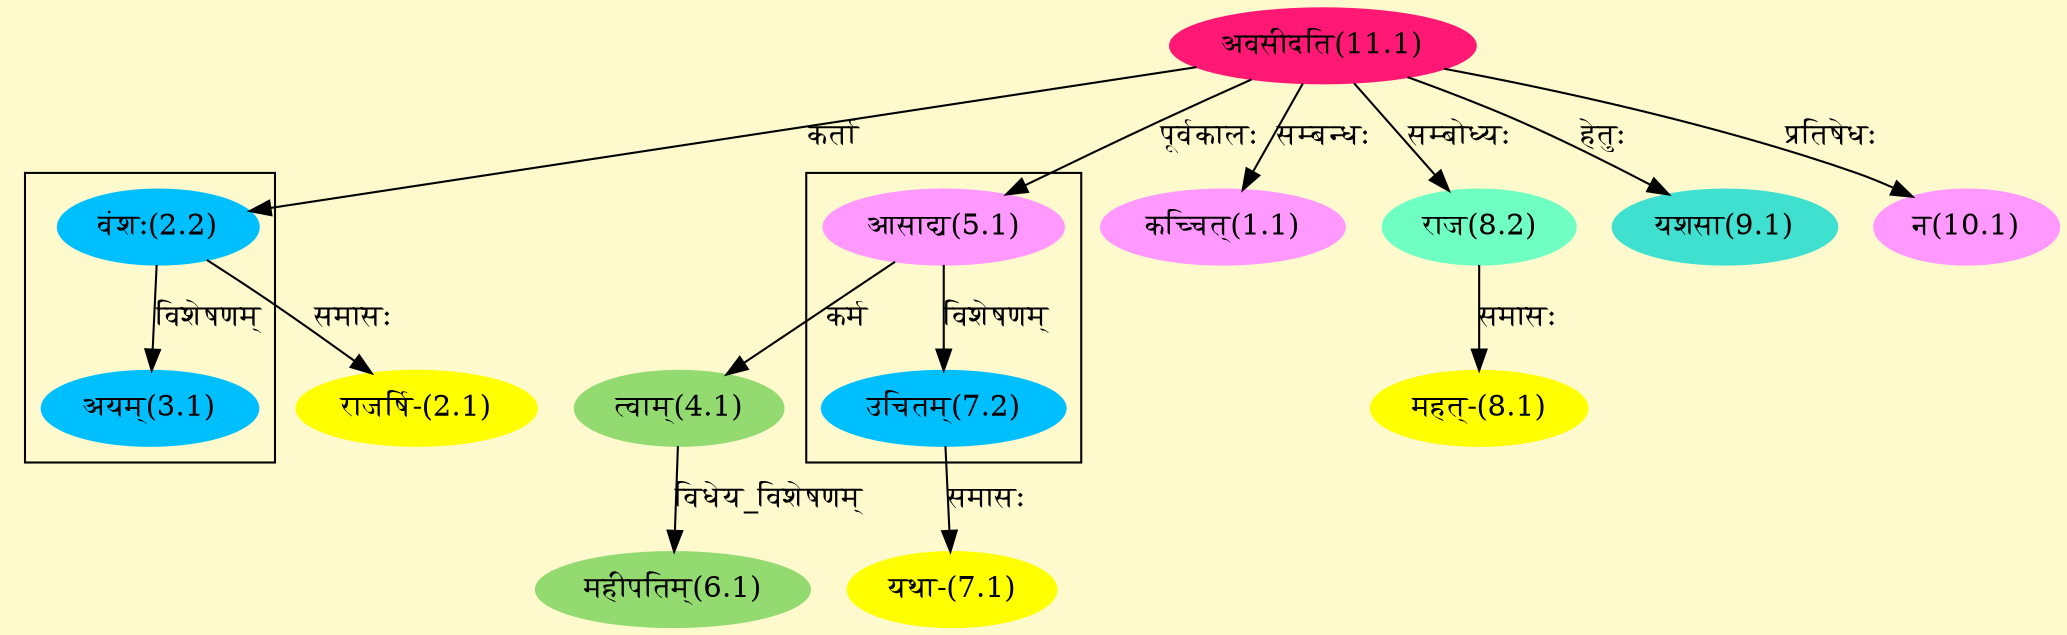 digraph G{
rankdir=BT;
 compound=true;
 bgcolor="lemonchiffon1";

subgraph cluster_1{
Node3_1 [style=filled, color="#00BFFF" label = "अयम्(3.1)"]
Node2_2 [style=filled, color="#00BFFF" label = "वंशः(2.2)"]

}

subgraph cluster_2{
Node7_2 [style=filled, color="#00BFFF" label = "उचितम्(7.2)"]
Node5_1 [style=filled, color="#FF99FF" label = "आसाद्य(5.1)"]

}
Node1_1 [style=filled, color="#FF99FF" label = "कच्चित्(1.1)"]
Node11_1 [style=filled, color="#FF1975" label = "अवसीदति(11.1)"]
Node2_1 [style=filled, color="#FFFF00" label = "राजर्षि-(2.1)"]
Node2_2 [style=filled, color="#00BFFF" label = "वंशः(2.2)"]
Node4_1 [style=filled, color="#93DB70" label = "त्वाम्(4.1)"]
Node5_1 [style=filled, color="#FF99FF" label = "आसाद्य(5.1)"]
Node6_1 [style=filled, color="#93DB70" label = "महीपतिम्(6.1)"]
Node7_1 [style=filled, color="#FFFF00" label = "यथा-(7.1)"]
Node7_2 [style=filled, color="#00BFFF" label = "उचितम्(7.2)"]
Node8_1 [style=filled, color="#FFFF00" label = "महत्-(8.1)"]
Node8_2 [style=filled, color="#6FFFC3" label = "राज(8.2)"]
Node9_1 [style=filled, color="#40E0D0" label = "यशसा(9.1)"]
Node10_1 [style=filled, color="#FF99FF" label = "न(10.1)"]
/* Start of Relations section */

Node1_1 -> Node11_1 [  label="सम्बन्धः"  dir="back" ]
Node2_1 -> Node2_2 [  label="समासः"  dir="back" ]
Node2_2 -> Node11_1 [  label="कर्ता"  dir="back" ]
Node3_1 -> Node2_2 [  label="विशेषणम्"  dir="back" ]
Node4_1 -> Node5_1 [  label="कर्म"  dir="back" ]
Node5_1 -> Node11_1 [  label="पूर्वकालः"  dir="back" ]
Node6_1 -> Node4_1 [  label="विधेय_विशेषणम्"  dir="back" ]
Node7_1 -> Node7_2 [  label="समासः"  dir="back" ]
Node7_2 -> Node5_1 [  label="विशेषणम्"  dir="back" ]
Node8_1 -> Node8_2 [  label="समासः"  dir="back" ]
Node8_2 -> Node11_1 [  label="सम्बोध्यः"  dir="back" ]
Node9_1 -> Node11_1 [  label="हेतुः"  dir="back" ]
Node10_1 -> Node11_1 [  label="प्रतिषेधः"  dir="back" ]
}
